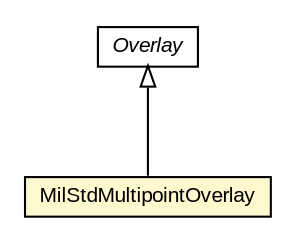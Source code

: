 #!/usr/local/bin/dot
#
# Class diagram 
# Generated by UMLGraph version R5_6-24-gf6e263 (http://www.umlgraph.org/)
#

digraph G {
	edge [fontname="arial",fontsize=10,labelfontname="arial",labelfontsize=10];
	node [fontname="arial",fontsize=10,shape=plaintext];
	nodesep=0.25;
	ranksep=0.5;
	// org.osmdroid.samplefragments.milstd2525.MilStdMultipointOverlay
	c162784 [label=<<table title="org.osmdroid.samplefragments.milstd2525.MilStdMultipointOverlay" border="0" cellborder="1" cellspacing="0" cellpadding="2" port="p" bgcolor="lemonChiffon" href="./MilStdMultipointOverlay.html">
		<tr><td><table border="0" cellspacing="0" cellpadding="1">
<tr><td align="center" balign="center"> MilStdMultipointOverlay </td></tr>
		</table></td></tr>
		</table>>, URL="./MilStdMultipointOverlay.html", fontname="arial", fontcolor="black", fontsize=10.0];
	// org.osmdroid.views.overlay.Overlay
	c163018 [label=<<table title="org.osmdroid.views.overlay.Overlay" border="0" cellborder="1" cellspacing="0" cellpadding="2" port="p" href="../../views/overlay/Overlay.html">
		<tr><td><table border="0" cellspacing="0" cellpadding="1">
<tr><td align="center" balign="center"><font face="arial italic"> Overlay </font></td></tr>
		</table></td></tr>
		</table>>, URL="../../views/overlay/Overlay.html", fontname="arial", fontcolor="black", fontsize=10.0];
	//org.osmdroid.samplefragments.milstd2525.MilStdMultipointOverlay extends org.osmdroid.views.overlay.Overlay
	c163018:p -> c162784:p [dir=back,arrowtail=empty];
}

